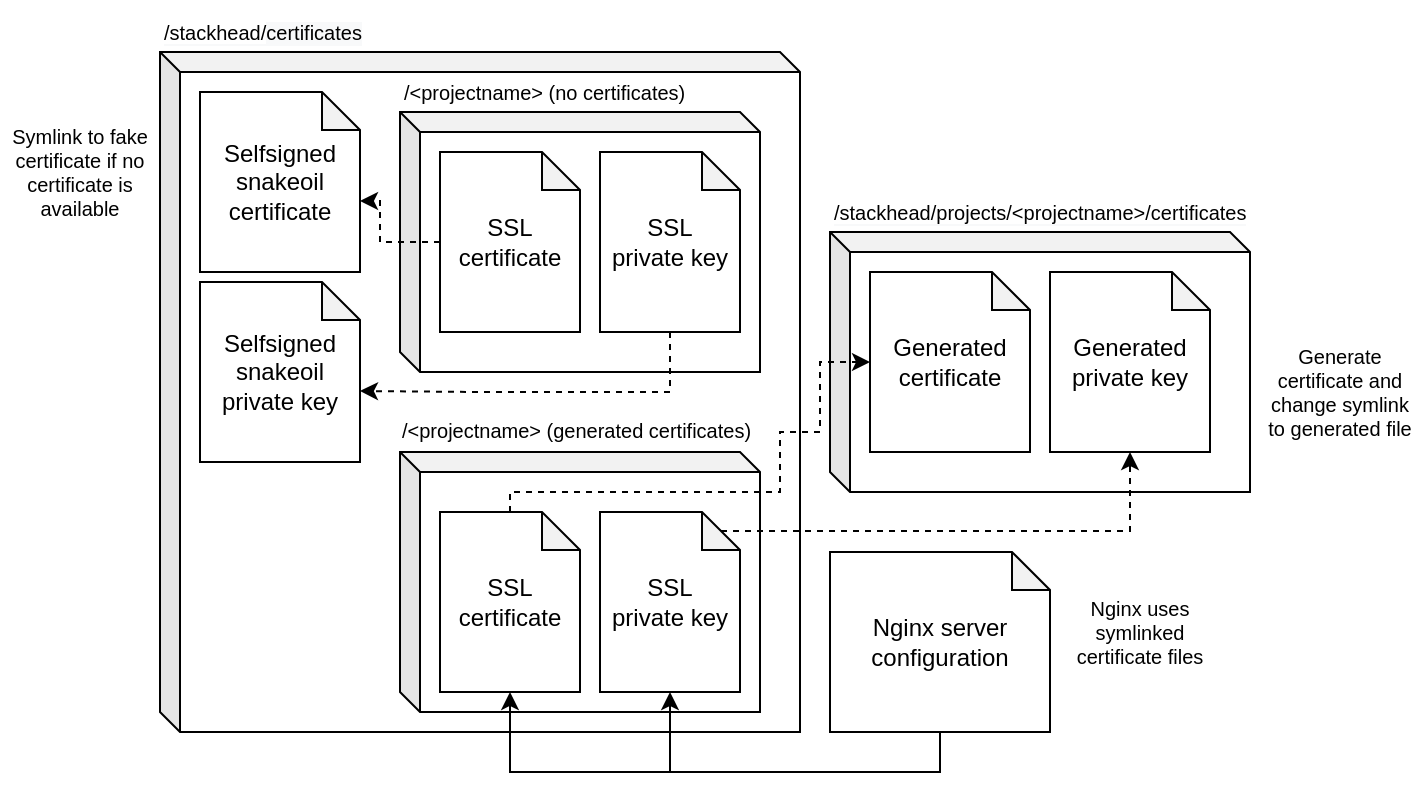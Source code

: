 <mxfile version="13.3.9" type="device"><diagram id="mmgc9EidYwWRLEE4nyDE" name="Page-1"><mxGraphModel dx="771" dy="466" grid="1" gridSize="10" guides="1" tooltips="1" connect="1" arrows="1" fold="1" page="1" pageScale="1" pageWidth="850" pageHeight="1100" math="0" shadow="0"><root><mxCell id="0"/><mxCell id="1" parent="0"/><mxCell id="ISkmhrPbFfoTU-cUjnWX-2" value="&lt;br&gt;&lt;br&gt;&lt;br&gt;&lt;br&gt;&lt;br&gt;&lt;br&gt;&lt;br&gt;&lt;br&gt;" style="shape=cube;whiteSpace=wrap;html=1;boundedLbl=1;backgroundOutline=1;darkOpacity=0.05;darkOpacity2=0.1;size=10;" vertex="1" parent="1"><mxGeometry x="425" y="140" width="210" height="130" as="geometry"/></mxCell><mxCell id="ISkmhrPbFfoTU-cUjnWX-4" value="&lt;pre style=&quot;color: rgb(0, 0, 0); font-size: 10px; font-style: normal; font-weight: 400; letter-spacing: normal; text-indent: 0px; text-transform: none; word-spacing: 0px; background-color: rgb(248, 249, 250);&quot;&gt;&lt;font face=&quot;Helvetica&quot; style=&quot;font-size: 10px; background-color: rgb(255, 255, 255);&quot;&gt;/stackhead/projects/&amp;lt;projectname&amp;gt;/certificates&lt;/font&gt;&lt;/pre&gt;" style="text;html=1;strokeColor=none;fillColor=none;align=left;verticalAlign=middle;whiteSpace=wrap;rounded=0;labelBackgroundColor=none;fontColor=none;fontSize=10;" vertex="1" parent="1"><mxGeometry x="425" y="120" width="40" height="20" as="geometry"/></mxCell><mxCell id="ISkmhrPbFfoTU-cUjnWX-6" value="" style="shape=cube;whiteSpace=wrap;html=1;boundedLbl=1;backgroundOutline=1;darkOpacity=0.05;darkOpacity2=0.1;size=10;" vertex="1" parent="1"><mxGeometry x="90" y="50" width="320" height="340" as="geometry"/></mxCell><mxCell id="ISkmhrPbFfoTU-cUjnWX-7" value="&lt;pre style=&quot;color: rgb(0, 0, 0); font-size: 10px; font-style: normal; font-weight: 400; letter-spacing: normal; text-indent: 0px; text-transform: none; word-spacing: 0px; background-color: rgb(248, 249, 250);&quot;&gt;&lt;font face=&quot;Helvetica&quot; style=&quot;font-size: 10px;&quot;&gt;&lt;font style=&quot;font-size: 10px; background-color: rgb(255, 255, 255);&quot;&gt;/stackhead/&lt;/font&gt;certificates&lt;/font&gt;&lt;/pre&gt;" style="text;html=1;strokeColor=none;fillColor=none;align=left;verticalAlign=middle;whiteSpace=wrap;rounded=0;labelBackgroundColor=none;fontColor=none;fontSize=10;" vertex="1" parent="1"><mxGeometry x="90" y="30" width="40" height="20" as="geometry"/></mxCell><mxCell id="ISkmhrPbFfoTU-cUjnWX-10" value="Nginx server configuration" style="shape=note;whiteSpace=wrap;html=1;backgroundOutline=1;darkOpacity=0.05;labelBackgroundColor=none;fontSize=12;fontColor=none;align=center;size=19;" vertex="1" parent="1"><mxGeometry x="425" y="300" width="110" height="90" as="geometry"/></mxCell><mxCell id="ISkmhrPbFfoTU-cUjnWX-12" value="Selfsigned snakeoil certificate" style="shape=note;whiteSpace=wrap;html=1;backgroundOutline=1;darkOpacity=0.05;labelBackgroundColor=none;fontSize=12;fontColor=none;align=center;size=19;" vertex="1" parent="1"><mxGeometry x="110" y="70" width="80" height="90" as="geometry"/></mxCell><mxCell id="ISkmhrPbFfoTU-cUjnWX-13" value="" style="shape=cube;whiteSpace=wrap;html=1;boundedLbl=1;backgroundOutline=1;darkOpacity=0.05;darkOpacity2=0.1;size=10;" vertex="1" parent="1"><mxGeometry x="210" y="80" width="180" height="130" as="geometry"/></mxCell><mxCell id="ISkmhrPbFfoTU-cUjnWX-21" style="edgeStyle=orthogonalEdgeStyle;rounded=0;orthogonalLoop=1;jettySize=auto;html=1;entryX=0;entryY=0;entryDx=80;entryDy=54.5;entryPerimeter=0;fontSize=12;fontColor=none;dashed=1;" edge="1" parent="1" source="ISkmhrPbFfoTU-cUjnWX-14" target="ISkmhrPbFfoTU-cUjnWX-12"><mxGeometry relative="1" as="geometry"><Array as="points"><mxPoint x="200" y="145"/><mxPoint x="200" y="125"/></Array></mxGeometry></mxCell><mxCell id="ISkmhrPbFfoTU-cUjnWX-14" value="SSL certificate" style="shape=note;whiteSpace=wrap;html=1;backgroundOutline=1;darkOpacity=0.05;labelBackgroundColor=none;fontSize=12;fontColor=none;align=center;size=19;" vertex="1" parent="1"><mxGeometry x="230" y="100" width="70" height="90" as="geometry"/></mxCell><mxCell id="ISkmhrPbFfoTU-cUjnWX-15" value="&lt;pre style=&quot;color: rgb(0, 0, 0); font-size: 10px; font-style: normal; font-weight: 400; letter-spacing: normal; text-indent: 0px; text-transform: none; word-spacing: 0px;&quot;&gt;&lt;font face=&quot;Helvetica&quot; style=&quot;font-size: 10px;&quot;&gt;&lt;span style=&quot;background-color: rgb(255, 255, 255); font-size: 10px;&quot;&gt;/&amp;lt;projectname&amp;gt; (no certificates)&lt;/span&gt;&lt;/font&gt;&lt;/pre&gt;" style="text;html=1;strokeColor=none;fillColor=none;align=left;verticalAlign=middle;whiteSpace=wrap;rounded=0;labelBackgroundColor=none;fontColor=none;fontSize=10;" vertex="1" parent="1"><mxGeometry x="210" y="60" width="40" height="20" as="geometry"/></mxCell><mxCell id="ISkmhrPbFfoTU-cUjnWX-22" style="edgeStyle=orthogonalEdgeStyle;rounded=0;orthogonalLoop=1;jettySize=auto;html=1;entryX=0;entryY=0;entryDx=80;entryDy=54.5;entryPerimeter=0;dashed=1;fontSize=12;fontColor=none;" edge="1" parent="1" source="ISkmhrPbFfoTU-cUjnWX-19" target="ISkmhrPbFfoTU-cUjnWX-20"><mxGeometry relative="1" as="geometry"><Array as="points"><mxPoint x="345" y="220"/><mxPoint x="250" y="220"/></Array></mxGeometry></mxCell><mxCell id="ISkmhrPbFfoTU-cUjnWX-19" value="SSL&lt;br&gt;private key" style="shape=note;whiteSpace=wrap;html=1;backgroundOutline=1;darkOpacity=0.05;labelBackgroundColor=none;fontSize=12;fontColor=none;align=center;size=19;" vertex="1" parent="1"><mxGeometry x="310" y="100" width="70" height="90" as="geometry"/></mxCell><mxCell id="ISkmhrPbFfoTU-cUjnWX-20" value="Selfsigned snakeoil private key" style="shape=note;whiteSpace=wrap;html=1;backgroundOutline=1;darkOpacity=0.05;labelBackgroundColor=none;fontSize=12;fontColor=none;align=center;size=19;" vertex="1" parent="1"><mxGeometry x="110" y="165" width="80" height="90" as="geometry"/></mxCell><mxCell id="ISkmhrPbFfoTU-cUjnWX-23" value="" style="shape=cube;whiteSpace=wrap;html=1;boundedLbl=1;backgroundOutline=1;darkOpacity=0.05;darkOpacity2=0.1;size=10;" vertex="1" parent="1"><mxGeometry x="210" y="250" width="180" height="130" as="geometry"/></mxCell><mxCell id="ISkmhrPbFfoTU-cUjnWX-29" style="edgeStyle=orthogonalEdgeStyle;rounded=0;orthogonalLoop=1;jettySize=auto;html=1;entryX=0;entryY=0.5;entryDx=0;entryDy=0;entryPerimeter=0;dashed=1;fontSize=12;fontColor=none;exitX=0.5;exitY=0;exitDx=0;exitDy=0;exitPerimeter=0;jumpSize=6;" edge="1" parent="1" source="ISkmhrPbFfoTU-cUjnWX-24" target="ISkmhrPbFfoTU-cUjnWX-27"><mxGeometry relative="1" as="geometry"><Array as="points"><mxPoint x="265" y="270"/><mxPoint x="400" y="270"/><mxPoint x="400" y="240"/><mxPoint x="420" y="240"/><mxPoint x="420" y="205"/></Array></mxGeometry></mxCell><mxCell id="ISkmhrPbFfoTU-cUjnWX-24" value="SSL certificate" style="shape=note;whiteSpace=wrap;html=1;backgroundOutline=1;darkOpacity=0.05;labelBackgroundColor=none;fontSize=12;fontColor=none;align=center;size=19;" vertex="1" parent="1"><mxGeometry x="230" y="280" width="70" height="90" as="geometry"/></mxCell><mxCell id="ISkmhrPbFfoTU-cUjnWX-25" value="&lt;pre style=&quot;color: rgb(0, 0, 0); font-size: 10px; font-style: normal; font-weight: 400; letter-spacing: normal; text-indent: 0px; text-transform: none; word-spacing: 0px;&quot;&gt;&lt;font face=&quot;Helvetica&quot; style=&quot;font-size: 10px;&quot;&gt;&lt;span style=&quot;background-color: rgb(255, 255, 255); font-size: 10px;&quot;&gt;/&amp;lt;projectname&amp;gt; (generated certificates)&lt;/span&gt;&lt;/font&gt;&lt;/pre&gt;" style="text;html=1;strokeColor=none;fillColor=none;align=left;verticalAlign=middle;whiteSpace=wrap;rounded=0;labelBackgroundColor=none;fontColor=none;fontSize=10;" vertex="1" parent="1"><mxGeometry x="209" y="229" width="40" height="20" as="geometry"/></mxCell><mxCell id="ISkmhrPbFfoTU-cUjnWX-26" value="SSL&lt;br&gt;private key" style="shape=note;whiteSpace=wrap;html=1;backgroundOutline=1;darkOpacity=0.05;labelBackgroundColor=none;fontSize=12;fontColor=none;align=center;size=19;" vertex="1" parent="1"><mxGeometry x="310" y="280" width="70" height="90" as="geometry"/></mxCell><mxCell id="ISkmhrPbFfoTU-cUjnWX-27" value="Generated certificate" style="shape=note;whiteSpace=wrap;html=1;backgroundOutline=1;darkOpacity=0.05;labelBackgroundColor=none;fontSize=12;fontColor=none;align=center;size=19;" vertex="1" parent="1"><mxGeometry x="445" y="160" width="80" height="90" as="geometry"/></mxCell><mxCell id="ISkmhrPbFfoTU-cUjnWX-28" value="Generated&lt;br&gt;private key" style="shape=note;whiteSpace=wrap;html=1;backgroundOutline=1;darkOpacity=0.05;labelBackgroundColor=none;fontSize=12;fontColor=none;align=center;size=19;" vertex="1" parent="1"><mxGeometry x="535" y="160" width="80" height="90" as="geometry"/></mxCell><mxCell id="ISkmhrPbFfoTU-cUjnWX-35" style="edgeStyle=orthogonalEdgeStyle;rounded=0;orthogonalLoop=1;jettySize=auto;html=1;entryX=0.5;entryY=1;entryDx=0;entryDy=0;entryPerimeter=0;fontSize=12;fontColor=none;" edge="1" parent="1" source="ISkmhrPbFfoTU-cUjnWX-10" target="ISkmhrPbFfoTU-cUjnWX-26"><mxGeometry relative="1" as="geometry"><Array as="points"><mxPoint x="480" y="410"/><mxPoint x="345" y="410"/></Array></mxGeometry></mxCell><mxCell id="ISkmhrPbFfoTU-cUjnWX-36" style="edgeStyle=orthogonalEdgeStyle;rounded=0;orthogonalLoop=1;jettySize=auto;html=1;entryX=0.5;entryY=1;entryDx=0;entryDy=0;entryPerimeter=0;fontSize=12;fontColor=none;exitX=0.5;exitY=1;exitDx=0;exitDy=0;exitPerimeter=0;" edge="1" parent="1" source="ISkmhrPbFfoTU-cUjnWX-10" target="ISkmhrPbFfoTU-cUjnWX-24"><mxGeometry relative="1" as="geometry"><Array as="points"><mxPoint x="480" y="410"/><mxPoint x="265" y="410"/></Array></mxGeometry></mxCell><mxCell id="ISkmhrPbFfoTU-cUjnWX-32" style="edgeStyle=orthogonalEdgeStyle;rounded=0;orthogonalLoop=1;jettySize=auto;html=1;entryX=0.5;entryY=1;entryDx=0;entryDy=0;entryPerimeter=0;dashed=1;fontSize=12;fontColor=none;exitX=0;exitY=0;exitDx=60.5;exitDy=9.5;exitPerimeter=0;" edge="1" parent="1" source="ISkmhrPbFfoTU-cUjnWX-26" target="ISkmhrPbFfoTU-cUjnWX-28"><mxGeometry relative="1" as="geometry"><Array as="points"><mxPoint x="575" y="290"/></Array></mxGeometry></mxCell><mxCell id="ISkmhrPbFfoTU-cUjnWX-39" value="Symlink to fake certificate if no certificate is available" style="text;html=1;strokeColor=none;fillColor=none;align=center;verticalAlign=middle;whiteSpace=wrap;rounded=0;labelBackgroundColor=none;fontSize=10;fontColor=none;" vertex="1" parent="1"><mxGeometry x="10" y="100" width="80" height="20" as="geometry"/></mxCell><mxCell id="ISkmhrPbFfoTU-cUjnWX-40" value="Generate certificate and change symlink to generated file" style="text;html=1;strokeColor=none;fillColor=none;align=center;verticalAlign=middle;whiteSpace=wrap;rounded=0;labelBackgroundColor=none;fontSize=10;fontColor=none;" vertex="1" parent="1"><mxGeometry x="640" y="210" width="80" height="20" as="geometry"/></mxCell><mxCell id="ISkmhrPbFfoTU-cUjnWX-42" value="Nginx uses symlinked certificate files" style="text;html=1;strokeColor=none;fillColor=none;align=center;verticalAlign=middle;whiteSpace=wrap;rounded=0;labelBackgroundColor=none;fontSize=10;fontColor=none;" vertex="1" parent="1"><mxGeometry x="540" y="330" width="80" height="20" as="geometry"/></mxCell></root></mxGraphModel></diagram></mxfile>